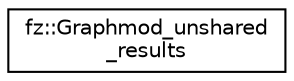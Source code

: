 digraph "Graphical Class Hierarchy"
{
 // LATEX_PDF_SIZE
  edge [fontname="Helvetica",fontsize="10",labelfontname="Helvetica",labelfontsize="10"];
  node [fontname="Helvetica",fontsize="10",shape=record];
  rankdir="LR";
  Node0 [label="fz::Graphmod_unshared\l_results",height=0.2,width=0.4,color="black", fillcolor="white", style="filled",URL="$structfz_1_1Graphmod__unshared__results.html",tooltip=" "];
}
